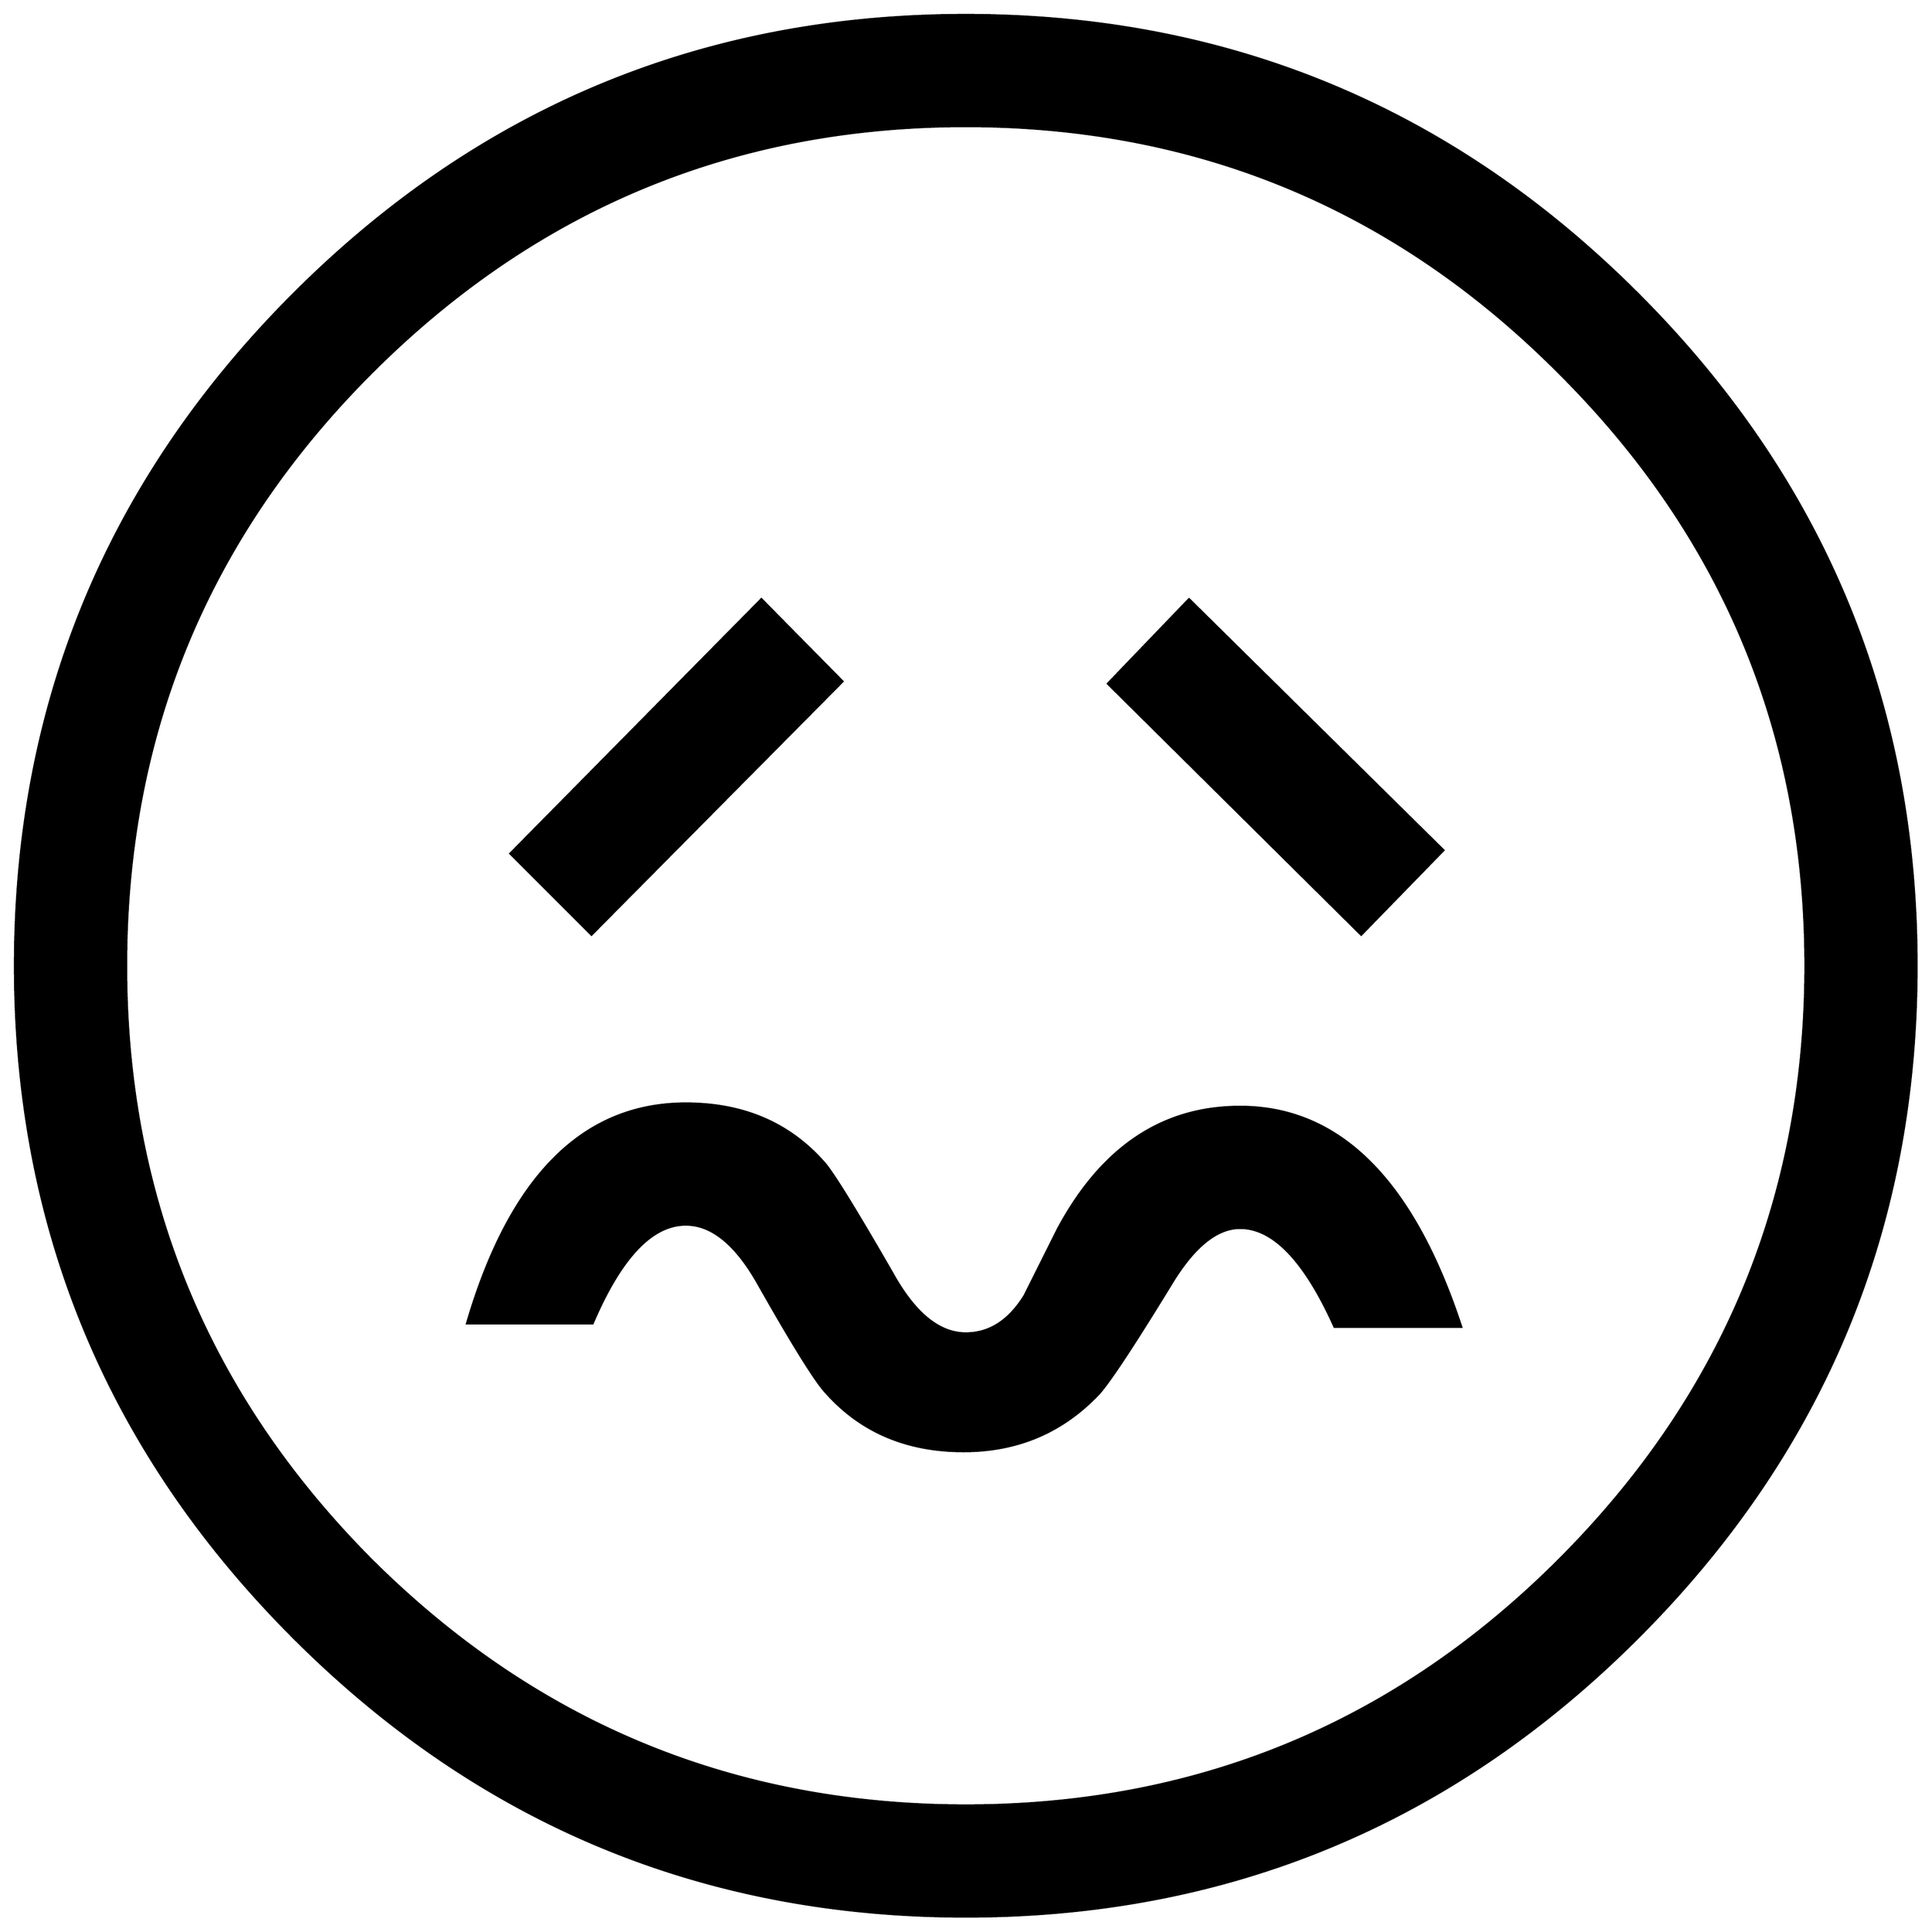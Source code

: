 


\begin{tikzpicture}[y=0.80pt, x=0.80pt, yscale=-1.0, xscale=1.0, inner sep=0pt, outer sep=0pt]
\begin{scope}[shift={(100.0,1706.0)},nonzero rule]
  \path[draw=.,fill=.,line width=1.600pt] (1794.0,-582.0) ..
    controls (1794.0,-346.0) and (1710.333,-144.333) ..
    (1543.0,23.0) .. controls (1375.667,190.333) and (1174.0,274.0)
    .. (938.0,274.0) .. controls (702.0,274.0) and (500.333,190.333)
    .. (333.0,23.0) .. controls (165.667,-144.333) and (82.0,-346.0)
    .. (82.0,-582.0) .. controls (82.0,-818.0) and
    (165.667,-1019.667) .. (333.0,-1187.0) .. controls
    (500.333,-1354.333) and (702.0,-1438.0) .. (938.0,-1438.0) ..
    controls (1174.0,-1438.0) and (1375.667,-1354.333) ..
    (1543.0,-1187.0) .. controls (1710.333,-1019.667) and
    (1794.0,-818.0) .. (1794.0,-582.0) -- cycle(1694.0,-582.0)
    .. controls (1694.0,-790.667) and (1620.0,-968.667) ..
    (1472.0,-1116.0) .. controls (1324.667,-1264.0) and
    (1146.667,-1338.0) .. (938.0,-1338.0) .. controls
    (729.333,-1338.0) and (551.0,-1264.0) .. (403.0,-1116.0) ..
    controls (255.667,-968.667) and (182.0,-790.667) .. (182.0,-582.0)
    .. controls (182.0,-373.333) and (255.667,-195.0) ..
    (403.0,-47.0) .. controls (551.0,100.333) and (729.333,174.0) ..
    (938.0,174.0) .. controls (1146.667,174.0) and (1324.667,100.333)
    .. (1472.0,-47.0) .. controls (1620.0,-195.0) and
    (1694.0,-373.333) .. (1694.0,-582.0) -- cycle(1368.0,-686.0)
    -- (1294.0,-610.0) -- (1066.0,-836.0) -- (1139.0,-912.0) --
    (1368.0,-686.0) -- cycle(827.0,-838.0) -- (601.0,-610.0) --
    (528.0,-683.0) -- (754.0,-912.0) -- (827.0,-838.0) --
    cycle(1384.0,-257.0) -- (1270.0,-257.0) .. controls
    (1243.333,-316.333) and (1215.0,-346.0) .. (1185.0,-346.0) ..
    controls (1163.667,-346.0) and (1142.667,-328.667) ..
    (1122.0,-294.0) .. controls (1089.333,-240.667) and
    (1068.0,-208.333) .. (1058.0,-197.0) .. controls
    (1025.333,-162.333) and (984.667,-145.0) .. (936.0,-145.0) ..
    controls (884.667,-145.0) and (843.333,-162.667) .. (812.0,-198.0)
    .. controls (802.667,-208.0) and (782.333,-240.667) ..
    (751.0,-296.0) .. controls (731.0,-331.333) and (709.333,-349.0)
    .. (686.0,-349.0) .. controls (655.333,-349.0) and
    (627.333,-319.333) .. (602.0,-260.0) -- (489.0,-260.0) ..
    controls (527.667,-392.0) and (593.333,-458.0) .. (686.0,-458.0)
    .. controls (738.0,-458.0) and (779.667,-440.0) ..
    (811.0,-404.0) .. controls (819.0,-394.667) and (839.333,-361.667)
    .. (872.0,-305.0) .. controls (892.0,-269.0) and
    (914.0,-251.0) .. (938.0,-251.0) .. controls (959.333,-251.0)
    and (977.0,-262.333) .. (991.0,-285.0) .. controls
    (1001.0,-305.0) and (1011.0,-325.0) .. (1021.0,-345.0) ..
    controls (1060.333,-418.333) and (1115.0,-455.0) ..
    (1185.0,-455.0) .. controls (1274.333,-455.0) and
    (1340.667,-389.0) .. (1384.0,-257.0) -- cycle;
\end{scope}

\end{tikzpicture}

